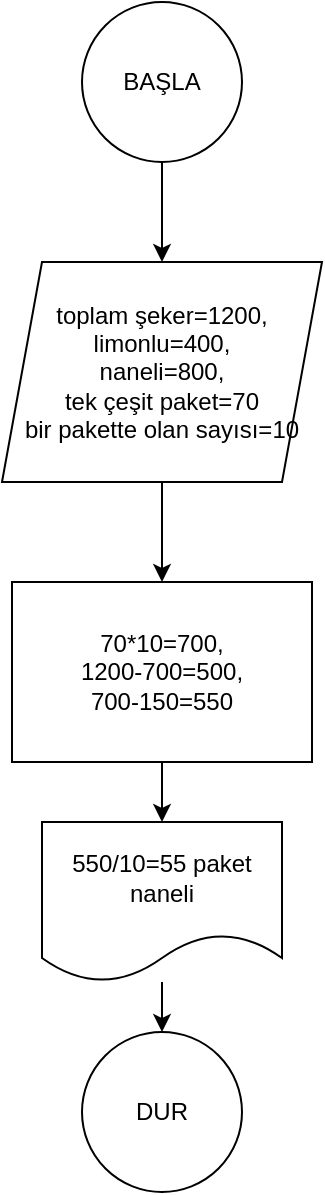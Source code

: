 <mxfile version="15.0.3" type="device"><diagram id="ZytVipEaDq3APDN3uH6J" name="Page-1"><mxGraphModel dx="373" dy="470" grid="1" gridSize="10" guides="1" tooltips="1" connect="1" arrows="1" fold="1" page="1" pageScale="1" pageWidth="827" pageHeight="1169" math="0" shadow="0"><root><mxCell id="0"/><mxCell id="1" parent="0"/><mxCell id="KjTi1QjDRnpXxUoUKr0_-1" value="DUR" style="ellipse;whiteSpace=wrap;html=1;aspect=fixed;" vertex="1" parent="1"><mxGeometry x="170" y="545" width="80" height="80" as="geometry"/></mxCell><mxCell id="KjTi1QjDRnpXxUoUKr0_-4" value="" style="edgeStyle=orthogonalEdgeStyle;rounded=0;orthogonalLoop=1;jettySize=auto;html=1;" edge="1" parent="1" source="KjTi1QjDRnpXxUoUKr0_-2" target="KjTi1QjDRnpXxUoUKr0_-3"><mxGeometry relative="1" as="geometry"/></mxCell><mxCell id="KjTi1QjDRnpXxUoUKr0_-2" value="BAŞLA" style="ellipse;whiteSpace=wrap;html=1;aspect=fixed;" vertex="1" parent="1"><mxGeometry x="170" y="30" width="80" height="80" as="geometry"/></mxCell><mxCell id="KjTi1QjDRnpXxUoUKr0_-6" value="" style="edgeStyle=orthogonalEdgeStyle;rounded=0;orthogonalLoop=1;jettySize=auto;html=1;" edge="1" parent="1" source="KjTi1QjDRnpXxUoUKr0_-3" target="KjTi1QjDRnpXxUoUKr0_-5"><mxGeometry relative="1" as="geometry"/></mxCell><mxCell id="KjTi1QjDRnpXxUoUKr0_-3" value="toplam şeker=1200,&lt;br&gt;limonlu=400,&lt;br&gt;naneli=800,&lt;br&gt;tek çeşit paket=70&lt;br&gt;bir pakette olan sayısı=10" style="shape=parallelogram;perimeter=parallelogramPerimeter;whiteSpace=wrap;html=1;fixedSize=1;" vertex="1" parent="1"><mxGeometry x="130" y="160" width="160" height="110" as="geometry"/></mxCell><mxCell id="KjTi1QjDRnpXxUoUKr0_-8" value="" style="edgeStyle=orthogonalEdgeStyle;rounded=0;orthogonalLoop=1;jettySize=auto;html=1;" edge="1" parent="1" source="KjTi1QjDRnpXxUoUKr0_-5" target="KjTi1QjDRnpXxUoUKr0_-7"><mxGeometry relative="1" as="geometry"/></mxCell><mxCell id="KjTi1QjDRnpXxUoUKr0_-5" value="70*10=700,&lt;br&gt;1200-700=500,&lt;br&gt;700-150=550&lt;br&gt;" style="rounded=0;whiteSpace=wrap;html=1;" vertex="1" parent="1"><mxGeometry x="135" y="320" width="150" height="90" as="geometry"/></mxCell><mxCell id="KjTi1QjDRnpXxUoUKr0_-9" value="" style="edgeStyle=orthogonalEdgeStyle;rounded=0;orthogonalLoop=1;jettySize=auto;html=1;" edge="1" parent="1" source="KjTi1QjDRnpXxUoUKr0_-7" target="KjTi1QjDRnpXxUoUKr0_-1"><mxGeometry relative="1" as="geometry"/></mxCell><mxCell id="KjTi1QjDRnpXxUoUKr0_-7" value="550/10=55 paket naneli" style="shape=document;whiteSpace=wrap;html=1;boundedLbl=1;" vertex="1" parent="1"><mxGeometry x="150" y="440" width="120" height="80" as="geometry"/></mxCell></root></mxGraphModel></diagram></mxfile>